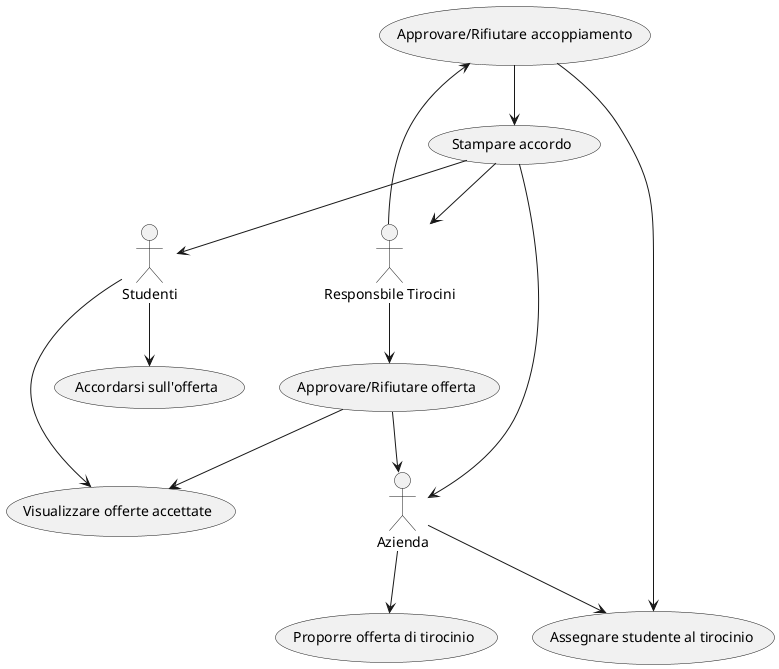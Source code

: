 @startuml
:Azienda: as A
:Responsbile Tirocini: as RT
:Studenti: as S

(Proporre offerta di tirocinio) as Proposta
(Approvare/Rifiutare offerta) as Offerta
(Visualizzare offerte accettate) as Visualiz
(Accordarsi sull'offerta) as Accordo
(Assegnare studente al tirocinio) as Assegnazione
(Approvare/Rifiutare accoppiamento) as Accoppiamento
(Stampare accordo) as StampaAccordo

A --> Proposta
RT --> Offerta
Offerta --> A
Offerta --> Visualiz
S --> Visualiz
S --> Accordo
A --> Assegnazione
RT --> Accoppiamento
Accoppiamento --> Assegnazione
Accoppiamento --> StampaAccordo
StampaAccordo --> A
StampaAccordo --> S
StampaAccordo --> RT

@enduml